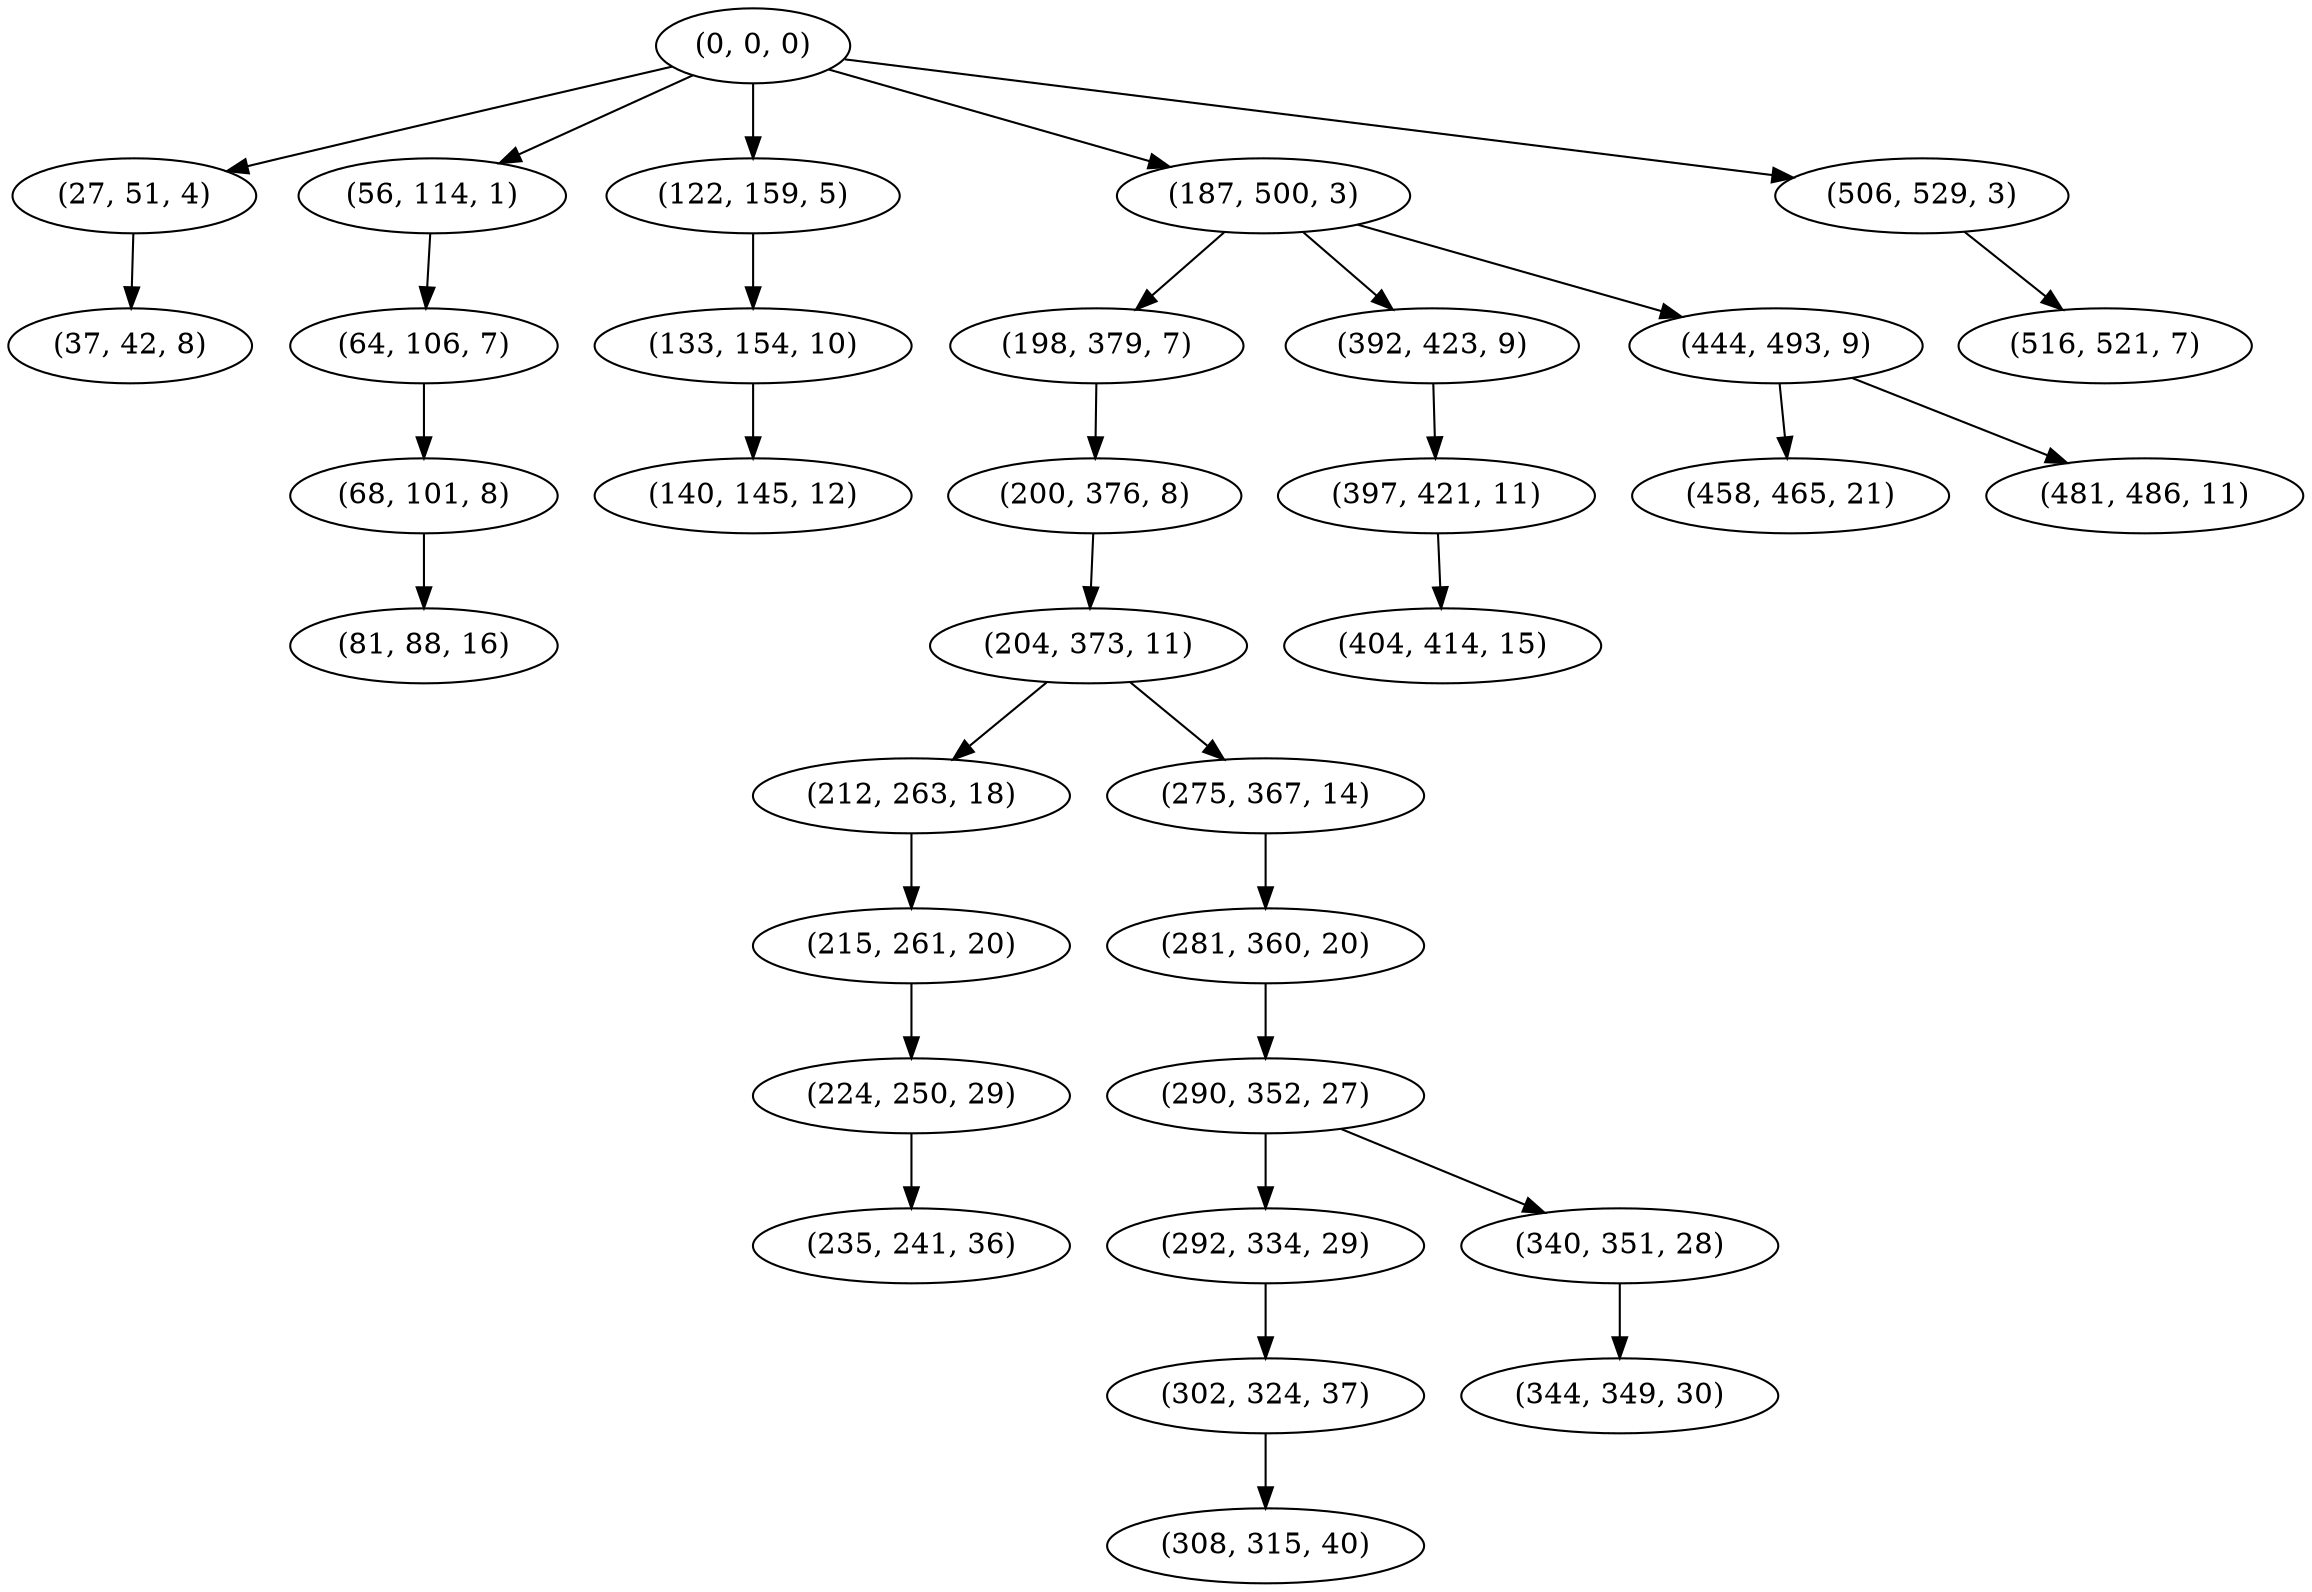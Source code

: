 digraph tree {
    "(0, 0, 0)";
    "(27, 51, 4)";
    "(37, 42, 8)";
    "(56, 114, 1)";
    "(64, 106, 7)";
    "(68, 101, 8)";
    "(81, 88, 16)";
    "(122, 159, 5)";
    "(133, 154, 10)";
    "(140, 145, 12)";
    "(187, 500, 3)";
    "(198, 379, 7)";
    "(200, 376, 8)";
    "(204, 373, 11)";
    "(212, 263, 18)";
    "(215, 261, 20)";
    "(224, 250, 29)";
    "(235, 241, 36)";
    "(275, 367, 14)";
    "(281, 360, 20)";
    "(290, 352, 27)";
    "(292, 334, 29)";
    "(302, 324, 37)";
    "(308, 315, 40)";
    "(340, 351, 28)";
    "(344, 349, 30)";
    "(392, 423, 9)";
    "(397, 421, 11)";
    "(404, 414, 15)";
    "(444, 493, 9)";
    "(458, 465, 21)";
    "(481, 486, 11)";
    "(506, 529, 3)";
    "(516, 521, 7)";
    "(0, 0, 0)" -> "(27, 51, 4)";
    "(0, 0, 0)" -> "(56, 114, 1)";
    "(0, 0, 0)" -> "(122, 159, 5)";
    "(0, 0, 0)" -> "(187, 500, 3)";
    "(0, 0, 0)" -> "(506, 529, 3)";
    "(27, 51, 4)" -> "(37, 42, 8)";
    "(56, 114, 1)" -> "(64, 106, 7)";
    "(64, 106, 7)" -> "(68, 101, 8)";
    "(68, 101, 8)" -> "(81, 88, 16)";
    "(122, 159, 5)" -> "(133, 154, 10)";
    "(133, 154, 10)" -> "(140, 145, 12)";
    "(187, 500, 3)" -> "(198, 379, 7)";
    "(187, 500, 3)" -> "(392, 423, 9)";
    "(187, 500, 3)" -> "(444, 493, 9)";
    "(198, 379, 7)" -> "(200, 376, 8)";
    "(200, 376, 8)" -> "(204, 373, 11)";
    "(204, 373, 11)" -> "(212, 263, 18)";
    "(204, 373, 11)" -> "(275, 367, 14)";
    "(212, 263, 18)" -> "(215, 261, 20)";
    "(215, 261, 20)" -> "(224, 250, 29)";
    "(224, 250, 29)" -> "(235, 241, 36)";
    "(275, 367, 14)" -> "(281, 360, 20)";
    "(281, 360, 20)" -> "(290, 352, 27)";
    "(290, 352, 27)" -> "(292, 334, 29)";
    "(290, 352, 27)" -> "(340, 351, 28)";
    "(292, 334, 29)" -> "(302, 324, 37)";
    "(302, 324, 37)" -> "(308, 315, 40)";
    "(340, 351, 28)" -> "(344, 349, 30)";
    "(392, 423, 9)" -> "(397, 421, 11)";
    "(397, 421, 11)" -> "(404, 414, 15)";
    "(444, 493, 9)" -> "(458, 465, 21)";
    "(444, 493, 9)" -> "(481, 486, 11)";
    "(506, 529, 3)" -> "(516, 521, 7)";
}

